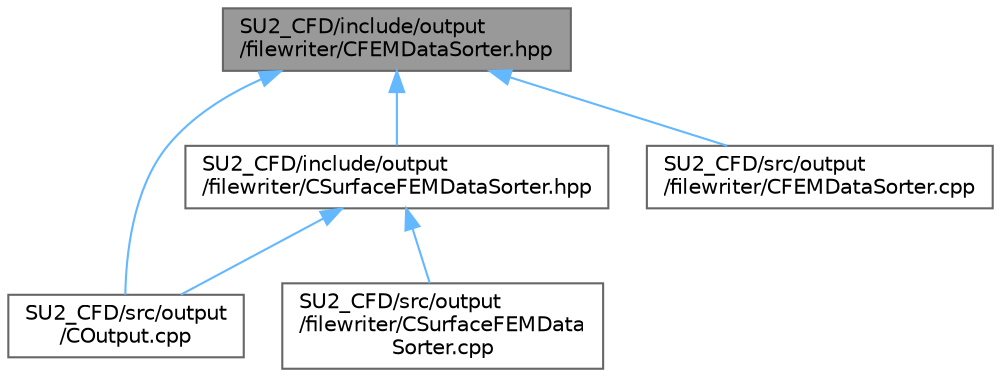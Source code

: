 digraph "SU2_CFD/include/output/filewriter/CFEMDataSorter.hpp"
{
 // LATEX_PDF_SIZE
  bgcolor="transparent";
  edge [fontname=Helvetica,fontsize=10,labelfontname=Helvetica,labelfontsize=10];
  node [fontname=Helvetica,fontsize=10,shape=box,height=0.2,width=0.4];
  Node1 [id="Node000001",label="SU2_CFD/include/output\l/filewriter/CFEMDataSorter.hpp",height=0.2,width=0.4,color="gray40", fillcolor="grey60", style="filled", fontcolor="black",tooltip="Headers fo the FEM data sorter class."];
  Node1 -> Node2 [id="edge1_Node000001_Node000002",dir="back",color="steelblue1",style="solid",tooltip=" "];
  Node2 [id="Node000002",label="SU2_CFD/include/output\l/filewriter/CSurfaceFEMDataSorter.hpp",height=0.2,width=0.4,color="grey40", fillcolor="white", style="filled",URL="$CSurfaceFEMDataSorter_8hpp.html",tooltip="Headers fo the surface FEM data sorter class."];
  Node2 -> Node3 [id="edge2_Node000002_Node000003",dir="back",color="steelblue1",style="solid",tooltip=" "];
  Node3 [id="Node000003",label="SU2_CFD/src/output\l/COutput.cpp",height=0.2,width=0.4,color="grey40", fillcolor="white", style="filled",URL="$COutput_8cpp.html",tooltip="Main subroutines for output solver information."];
  Node2 -> Node4 [id="edge3_Node000002_Node000004",dir="back",color="steelblue1",style="solid",tooltip=" "];
  Node4 [id="Node000004",label="SU2_CFD/src/output\l/filewriter/CSurfaceFEMData\lSorter.cpp",height=0.2,width=0.4,color="grey40", fillcolor="white", style="filled",URL="$CSurfaceFEMDataSorter_8cpp.html",tooltip="Datasorter for FEM surfaces."];
  Node1 -> Node3 [id="edge4_Node000001_Node000003",dir="back",color="steelblue1",style="solid",tooltip=" "];
  Node1 -> Node5 [id="edge5_Node000001_Node000005",dir="back",color="steelblue1",style="solid",tooltip=" "];
  Node5 [id="Node000005",label="SU2_CFD/src/output\l/filewriter/CFEMDataSorter.cpp",height=0.2,width=0.4,color="grey40", fillcolor="white", style="filled",URL="$CFEMDataSorter_8cpp.html",tooltip="Datasorter class for FEM solvers."];
}
